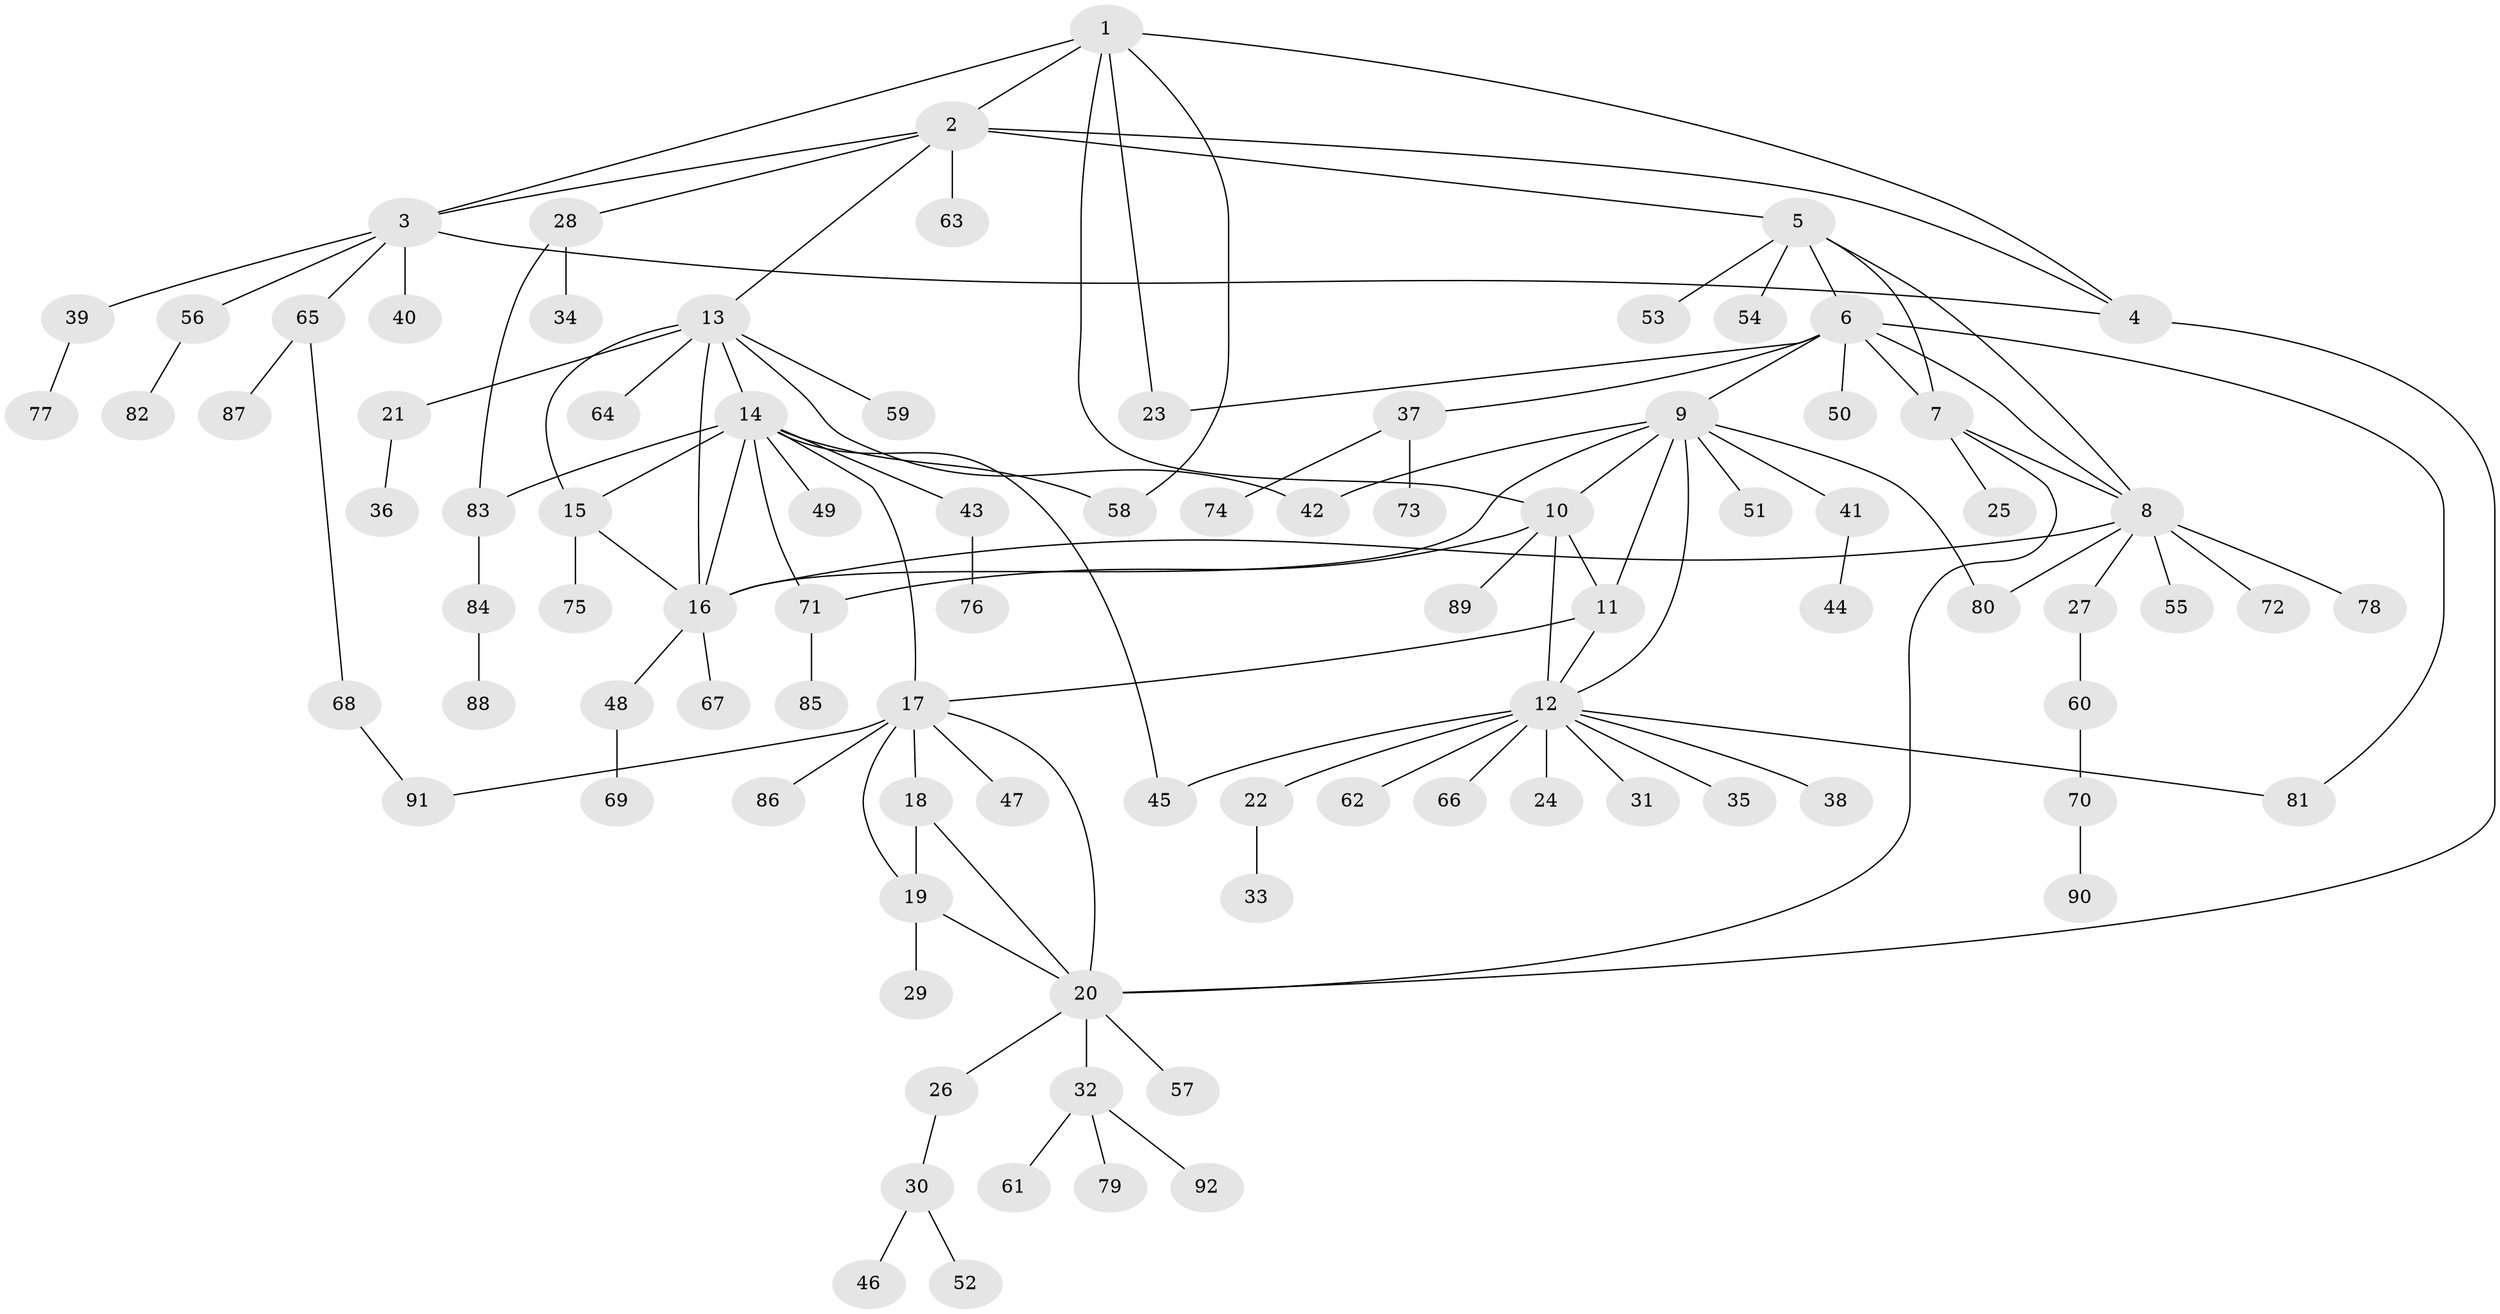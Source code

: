 // coarse degree distribution, {6: 0.04477611940298507, 7: 0.05970149253731343, 4: 0.014925373134328358, 11: 0.04477611940298507, 3: 0.08955223880597014, 8: 0.04477611940298507, 2: 0.1791044776119403, 1: 0.5223880597014925}
// Generated by graph-tools (version 1.1) at 2025/42/03/06/25 10:42:07]
// undirected, 92 vertices, 121 edges
graph export_dot {
graph [start="1"]
  node [color=gray90,style=filled];
  1;
  2;
  3;
  4;
  5;
  6;
  7;
  8;
  9;
  10;
  11;
  12;
  13;
  14;
  15;
  16;
  17;
  18;
  19;
  20;
  21;
  22;
  23;
  24;
  25;
  26;
  27;
  28;
  29;
  30;
  31;
  32;
  33;
  34;
  35;
  36;
  37;
  38;
  39;
  40;
  41;
  42;
  43;
  44;
  45;
  46;
  47;
  48;
  49;
  50;
  51;
  52;
  53;
  54;
  55;
  56;
  57;
  58;
  59;
  60;
  61;
  62;
  63;
  64;
  65;
  66;
  67;
  68;
  69;
  70;
  71;
  72;
  73;
  74;
  75;
  76;
  77;
  78;
  79;
  80;
  81;
  82;
  83;
  84;
  85;
  86;
  87;
  88;
  89;
  90;
  91;
  92;
  1 -- 2;
  1 -- 3;
  1 -- 4;
  1 -- 10;
  1 -- 23;
  1 -- 58;
  2 -- 3;
  2 -- 4;
  2 -- 5;
  2 -- 13;
  2 -- 28;
  2 -- 63;
  3 -- 4;
  3 -- 39;
  3 -- 40;
  3 -- 56;
  3 -- 65;
  4 -- 20;
  5 -- 6;
  5 -- 7;
  5 -- 8;
  5 -- 53;
  5 -- 54;
  6 -- 7;
  6 -- 8;
  6 -- 9;
  6 -- 23;
  6 -- 37;
  6 -- 50;
  6 -- 81;
  7 -- 8;
  7 -- 20;
  7 -- 25;
  8 -- 16;
  8 -- 27;
  8 -- 55;
  8 -- 72;
  8 -- 78;
  8 -- 80;
  9 -- 10;
  9 -- 11;
  9 -- 12;
  9 -- 16;
  9 -- 41;
  9 -- 42;
  9 -- 51;
  9 -- 80;
  10 -- 11;
  10 -- 12;
  10 -- 71;
  10 -- 89;
  11 -- 12;
  11 -- 17;
  12 -- 22;
  12 -- 24;
  12 -- 31;
  12 -- 35;
  12 -- 38;
  12 -- 45;
  12 -- 62;
  12 -- 66;
  12 -- 81;
  13 -- 14;
  13 -- 15;
  13 -- 16;
  13 -- 21;
  13 -- 42;
  13 -- 59;
  13 -- 64;
  14 -- 15;
  14 -- 16;
  14 -- 17;
  14 -- 43;
  14 -- 45;
  14 -- 49;
  14 -- 58;
  14 -- 71;
  14 -- 83;
  15 -- 16;
  15 -- 75;
  16 -- 48;
  16 -- 67;
  17 -- 18;
  17 -- 19;
  17 -- 20;
  17 -- 47;
  17 -- 86;
  17 -- 91;
  18 -- 19;
  18 -- 20;
  19 -- 20;
  19 -- 29;
  20 -- 26;
  20 -- 32;
  20 -- 57;
  21 -- 36;
  22 -- 33;
  26 -- 30;
  27 -- 60;
  28 -- 34;
  28 -- 83;
  30 -- 46;
  30 -- 52;
  32 -- 61;
  32 -- 79;
  32 -- 92;
  37 -- 73;
  37 -- 74;
  39 -- 77;
  41 -- 44;
  43 -- 76;
  48 -- 69;
  56 -- 82;
  60 -- 70;
  65 -- 68;
  65 -- 87;
  68 -- 91;
  70 -- 90;
  71 -- 85;
  83 -- 84;
  84 -- 88;
}
